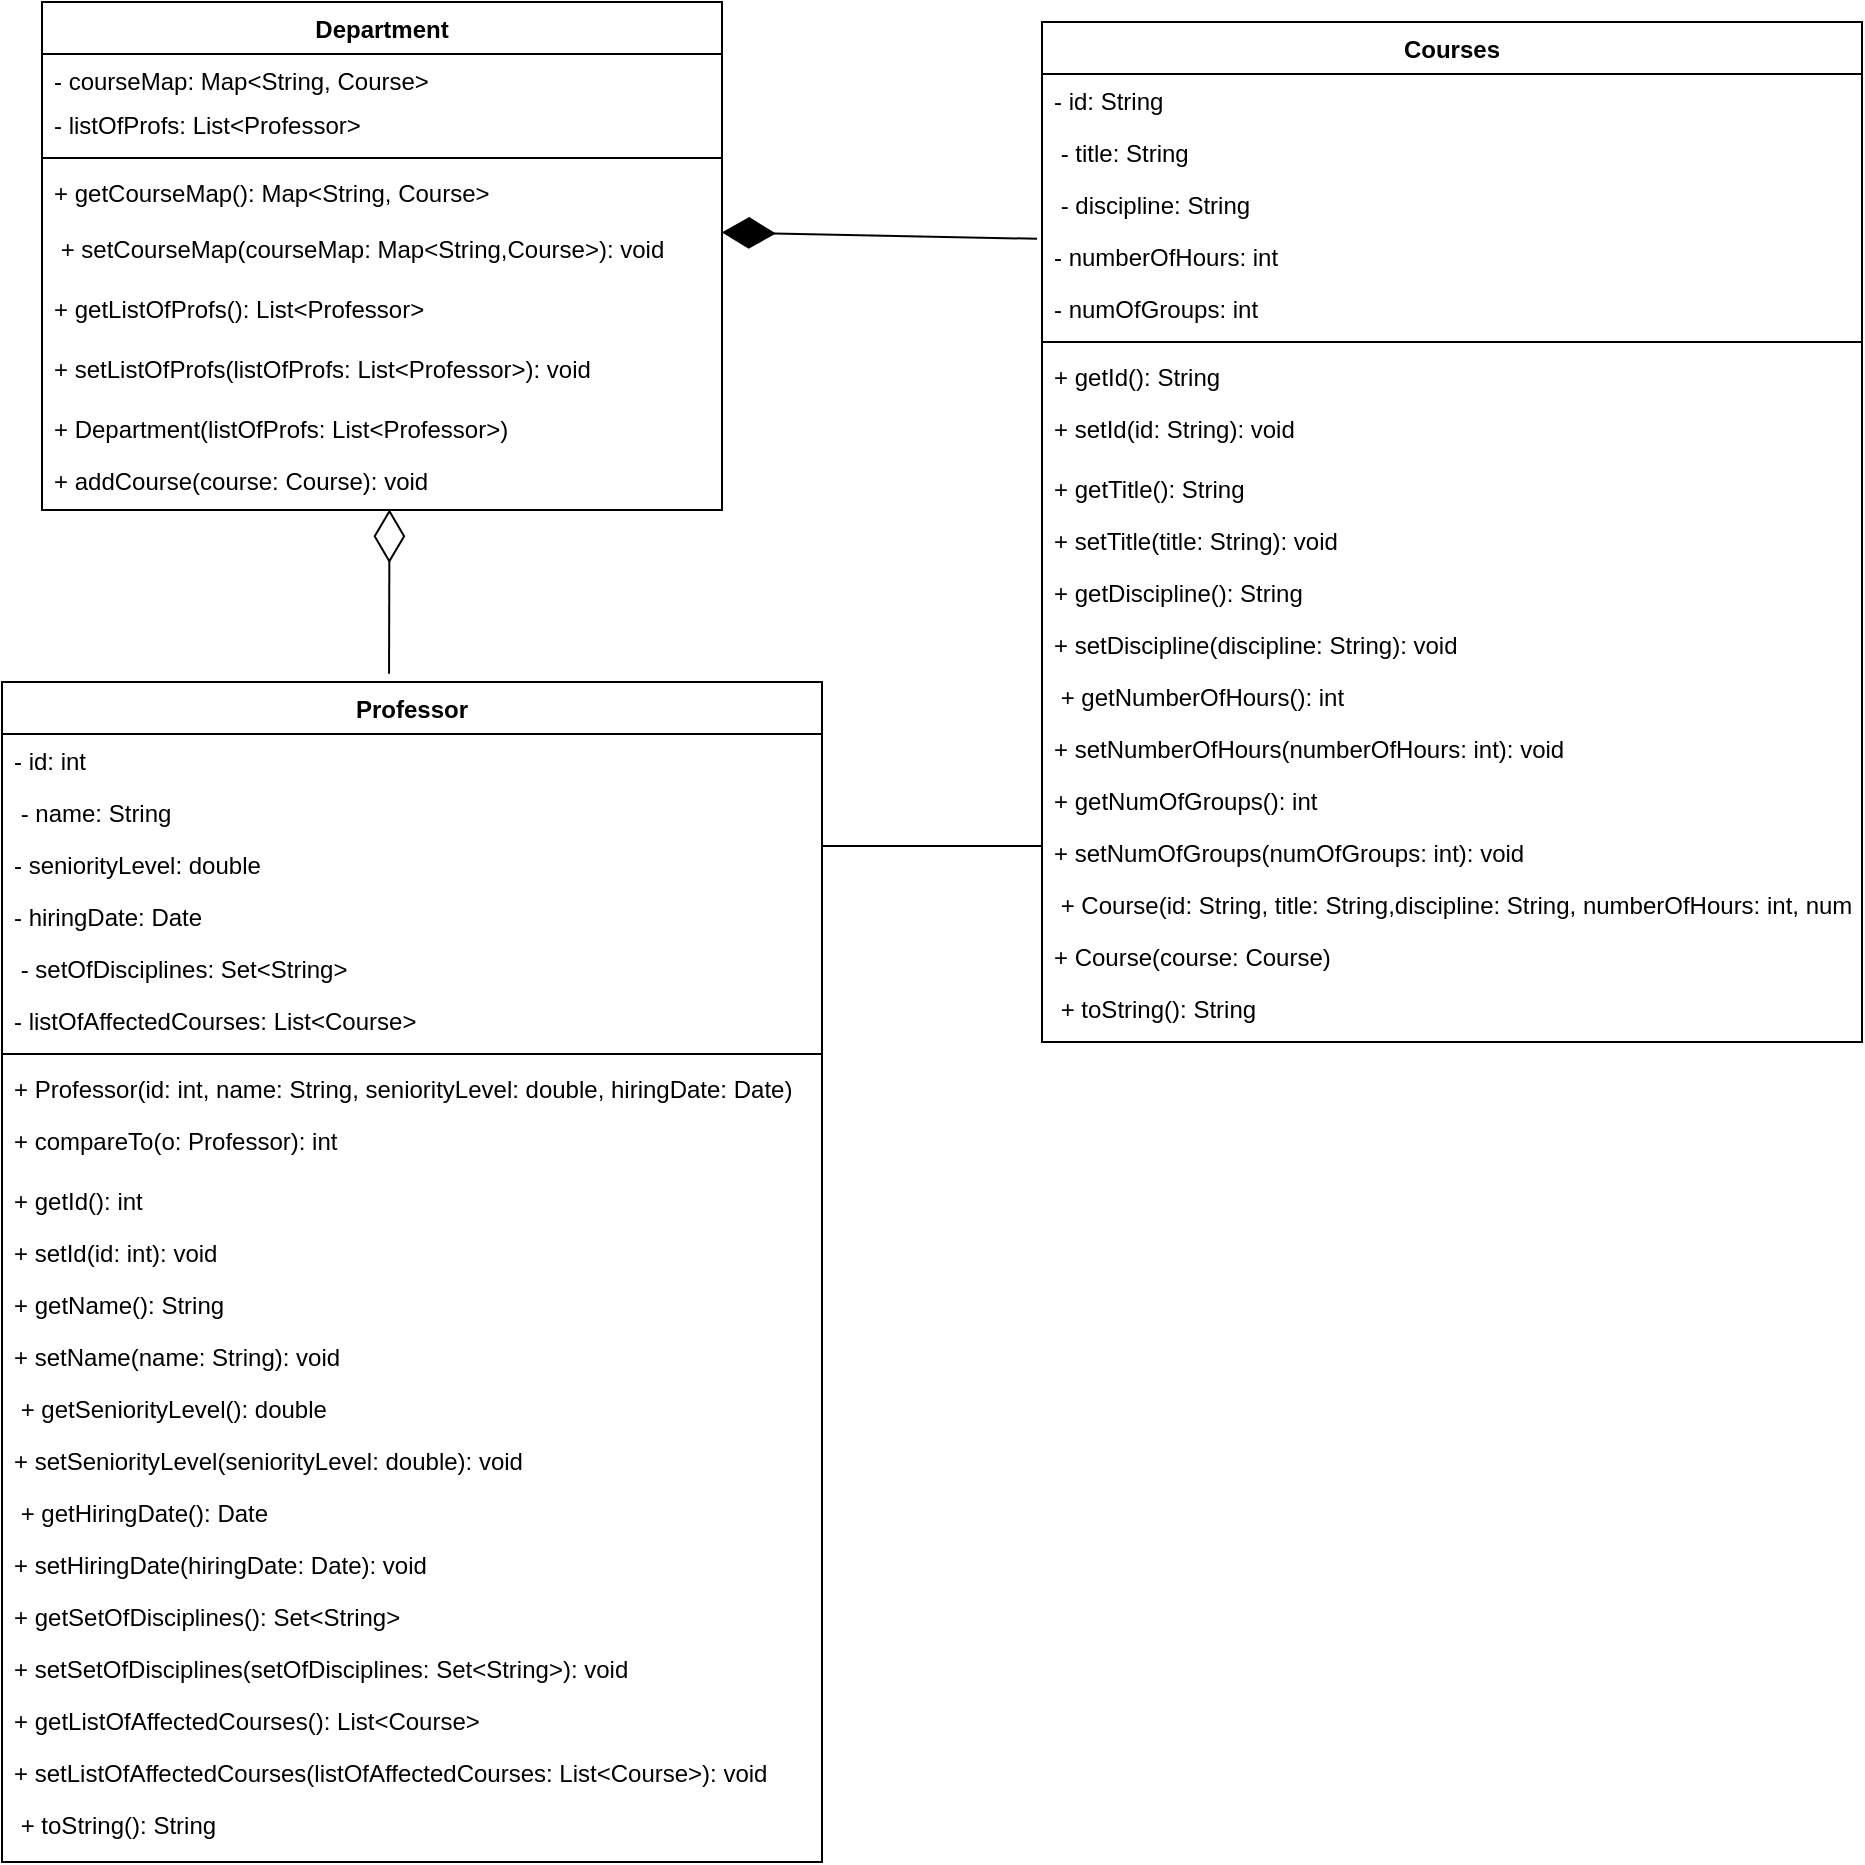 <mxfile version="18.0.1" type="device"><diagram id="C5RBs43oDa-KdzZeNtuy" name="Page-1"><mxGraphModel dx="1038" dy="641" grid="1" gridSize="10" guides="1" tooltips="1" connect="1" arrows="1" fold="1" page="1" pageScale="1" pageWidth="827" pageHeight="1169" math="0" shadow="0"><root><mxCell id="WIyWlLk6GJQsqaUBKTNV-0"/><mxCell id="WIyWlLk6GJQsqaUBKTNV-1" parent="WIyWlLk6GJQsqaUBKTNV-0"/><mxCell id="zkfFHV4jXpPFQw0GAbJ--0" value="Department" style="swimlane;fontStyle=1;align=center;verticalAlign=top;childLayout=stackLayout;horizontal=1;startSize=26;horizontalStack=0;resizeParent=1;resizeLast=0;collapsible=1;marginBottom=0;rounded=0;shadow=0;strokeWidth=1;" parent="WIyWlLk6GJQsqaUBKTNV-1" vertex="1"><mxGeometry x="30" y="120" width="340" height="254" as="geometry"><mxRectangle x="230" y="140" width="160" height="26" as="alternateBounds"/></mxGeometry></mxCell><mxCell id="zkfFHV4jXpPFQw0GAbJ--2" value="- courseMap: Map&lt;String, Course&gt;" style="text;align=left;verticalAlign=top;spacingLeft=4;spacingRight=4;overflow=hidden;rotatable=0;points=[[0,0.5],[1,0.5]];portConstraint=eastwest;rounded=0;shadow=0;html=0;" parent="zkfFHV4jXpPFQw0GAbJ--0" vertex="1"><mxGeometry y="26" width="340" height="22" as="geometry"/></mxCell><mxCell id="zkfFHV4jXpPFQw0GAbJ--3" value="- listOfProfs: List&lt;Professor&gt;" style="text;align=left;verticalAlign=top;spacingLeft=4;spacingRight=4;overflow=hidden;rotatable=0;points=[[0,0.5],[1,0.5]];portConstraint=eastwest;rounded=0;shadow=0;html=0;" parent="zkfFHV4jXpPFQw0GAbJ--0" vertex="1"><mxGeometry y="48" width="340" height="26" as="geometry"/></mxCell><mxCell id="zkfFHV4jXpPFQw0GAbJ--4" value="" style="line;html=1;strokeWidth=1;align=left;verticalAlign=middle;spacingTop=-1;spacingLeft=3;spacingRight=3;rotatable=0;labelPosition=right;points=[];portConstraint=eastwest;" parent="zkfFHV4jXpPFQw0GAbJ--0" vertex="1"><mxGeometry y="74" width="340" height="8" as="geometry"/></mxCell><mxCell id="zkfFHV4jXpPFQw0GAbJ--5" value="+ getCourseMap(): Map&lt;String, Course&gt;" style="text;align=left;verticalAlign=top;spacingLeft=4;spacingRight=4;overflow=hidden;rotatable=0;points=[[0,0.5],[1,0.5]];portConstraint=eastwest;" parent="zkfFHV4jXpPFQw0GAbJ--0" vertex="1"><mxGeometry y="82" width="340" height="28" as="geometry"/></mxCell><mxCell id="CuwMilruXOaXdkZQeSuB-6" value=" + setCourseMap(courseMap: Map&lt;String,Course&gt;): void" style="text;align=left;verticalAlign=top;spacingLeft=4;spacingRight=4;overflow=hidden;rotatable=0;points=[[0,0.5],[1,0.5]];portConstraint=eastwest;" parent="zkfFHV4jXpPFQw0GAbJ--0" vertex="1"><mxGeometry y="110" width="340" height="30" as="geometry"/></mxCell><mxCell id="CuwMilruXOaXdkZQeSuB-7" value="+ getListOfProfs(): List&lt;Professor&gt;" style="text;align=left;verticalAlign=top;spacingLeft=4;spacingRight=4;overflow=hidden;rotatable=0;points=[[0,0.5],[1,0.5]];portConstraint=eastwest;" parent="zkfFHV4jXpPFQw0GAbJ--0" vertex="1"><mxGeometry y="140" width="340" height="30" as="geometry"/></mxCell><mxCell id="CuwMilruXOaXdkZQeSuB-8" value="+ setListOfProfs(listOfProfs: List&lt;Professor&gt;): void  " style="text;align=left;verticalAlign=top;spacingLeft=4;spacingRight=4;overflow=hidden;rotatable=0;points=[[0,0.5],[1,0.5]];portConstraint=eastwest;" parent="zkfFHV4jXpPFQw0GAbJ--0" vertex="1"><mxGeometry y="170" width="340" height="30" as="geometry"/></mxCell><mxCell id="CuwMilruXOaXdkZQeSuB-9" value="+ Department(listOfProfs: List&lt;Professor&gt;)  " style="text;align=left;verticalAlign=top;spacingLeft=4;spacingRight=4;overflow=hidden;rotatable=0;points=[[0,0.5],[1,0.5]];portConstraint=eastwest;" parent="zkfFHV4jXpPFQw0GAbJ--0" vertex="1"><mxGeometry y="200" width="340" height="26" as="geometry"/></mxCell><mxCell id="CuwMilruXOaXdkZQeSuB-10" value="+ addCourse(course: Course): void " style="text;align=left;verticalAlign=top;spacingLeft=4;spacingRight=4;overflow=hidden;rotatable=0;points=[[0,0.5],[1,0.5]];portConstraint=eastwest;" parent="zkfFHV4jXpPFQw0GAbJ--0" vertex="1"><mxGeometry y="226" width="340" height="28" as="geometry"/></mxCell><mxCell id="zkfFHV4jXpPFQw0GAbJ--17" value="Courses" style="swimlane;fontStyle=1;align=center;verticalAlign=top;childLayout=stackLayout;horizontal=1;startSize=26;horizontalStack=0;resizeParent=1;resizeLast=0;collapsible=1;marginBottom=0;rounded=0;shadow=0;strokeWidth=1;" parent="WIyWlLk6GJQsqaUBKTNV-1" vertex="1"><mxGeometry x="530" y="130" width="410" height="510" as="geometry"><mxRectangle x="550" y="140" width="160" height="26" as="alternateBounds"/></mxGeometry></mxCell><mxCell id="zkfFHV4jXpPFQw0GAbJ--18" value="- id: String " style="text;align=left;verticalAlign=top;spacingLeft=4;spacingRight=4;overflow=hidden;rotatable=0;points=[[0,0.5],[1,0.5]];portConstraint=eastwest;" parent="zkfFHV4jXpPFQw0GAbJ--17" vertex="1"><mxGeometry y="26" width="410" height="26" as="geometry"/></mxCell><mxCell id="zkfFHV4jXpPFQw0GAbJ--19" value=" - title: String" style="text;align=left;verticalAlign=top;spacingLeft=4;spacingRight=4;overflow=hidden;rotatable=0;points=[[0,0.5],[1,0.5]];portConstraint=eastwest;rounded=0;shadow=0;html=0;" parent="zkfFHV4jXpPFQw0GAbJ--17" vertex="1"><mxGeometry y="52" width="410" height="26" as="geometry"/></mxCell><mxCell id="zkfFHV4jXpPFQw0GAbJ--20" value=" - discipline: String" style="text;align=left;verticalAlign=top;spacingLeft=4;spacingRight=4;overflow=hidden;rotatable=0;points=[[0,0.5],[1,0.5]];portConstraint=eastwest;rounded=0;shadow=0;html=0;" parent="zkfFHV4jXpPFQw0GAbJ--17" vertex="1"><mxGeometry y="78" width="410" height="26" as="geometry"/></mxCell><mxCell id="zkfFHV4jXpPFQw0GAbJ--21" value="- numberOfHours: int" style="text;align=left;verticalAlign=top;spacingLeft=4;spacingRight=4;overflow=hidden;rotatable=0;points=[[0,0.5],[1,0.5]];portConstraint=eastwest;rounded=0;shadow=0;html=0;" parent="zkfFHV4jXpPFQw0GAbJ--17" vertex="1"><mxGeometry y="104" width="410" height="26" as="geometry"/></mxCell><mxCell id="zkfFHV4jXpPFQw0GAbJ--22" value="- numOfGroups: int" style="text;align=left;verticalAlign=top;spacingLeft=4;spacingRight=4;overflow=hidden;rotatable=0;points=[[0,0.5],[1,0.5]];portConstraint=eastwest;rounded=0;shadow=0;html=0;" parent="zkfFHV4jXpPFQw0GAbJ--17" vertex="1"><mxGeometry y="130" width="410" height="26" as="geometry"/></mxCell><mxCell id="zkfFHV4jXpPFQw0GAbJ--23" value="" style="line;html=1;strokeWidth=1;align=left;verticalAlign=middle;spacingTop=-1;spacingLeft=3;spacingRight=3;rotatable=0;labelPosition=right;points=[];portConstraint=eastwest;" parent="zkfFHV4jXpPFQw0GAbJ--17" vertex="1"><mxGeometry y="156" width="410" height="8" as="geometry"/></mxCell><mxCell id="zkfFHV4jXpPFQw0GAbJ--24" value="+ getId(): String" style="text;align=left;verticalAlign=top;spacingLeft=4;spacingRight=4;overflow=hidden;rotatable=0;points=[[0,0.5],[1,0.5]];portConstraint=eastwest;" parent="zkfFHV4jXpPFQw0GAbJ--17" vertex="1"><mxGeometry y="164" width="410" height="26" as="geometry"/></mxCell><mxCell id="zkfFHV4jXpPFQw0GAbJ--25" value="+ setId(id: String): void&#10; " style="text;align=left;verticalAlign=top;spacingLeft=4;spacingRight=4;overflow=hidden;rotatable=0;points=[[0,0.5],[1,0.5]];portConstraint=eastwest;" parent="zkfFHV4jXpPFQw0GAbJ--17" vertex="1"><mxGeometry y="190" width="410" height="30" as="geometry"/></mxCell><mxCell id="CuwMilruXOaXdkZQeSuB-11" value="+ getTitle(): String  " style="text;align=left;verticalAlign=top;spacingLeft=4;spacingRight=4;overflow=hidden;rotatable=0;points=[[0,0.5],[1,0.5]];portConstraint=eastwest;" parent="zkfFHV4jXpPFQw0GAbJ--17" vertex="1"><mxGeometry y="220" width="410" height="26" as="geometry"/></mxCell><mxCell id="CuwMilruXOaXdkZQeSuB-12" value="+ setTitle(title: String): void " style="text;align=left;verticalAlign=top;spacingLeft=4;spacingRight=4;overflow=hidden;rotatable=0;points=[[0,0.5],[1,0.5]];portConstraint=eastwest;" parent="zkfFHV4jXpPFQw0GAbJ--17" vertex="1"><mxGeometry y="246" width="410" height="26" as="geometry"/></mxCell><mxCell id="CuwMilruXOaXdkZQeSuB-13" value="+ getDiscipline(): String" style="text;align=left;verticalAlign=top;spacingLeft=4;spacingRight=4;overflow=hidden;rotatable=0;points=[[0,0.5],[1,0.5]];portConstraint=eastwest;" parent="zkfFHV4jXpPFQw0GAbJ--17" vertex="1"><mxGeometry y="272" width="410" height="26" as="geometry"/></mxCell><mxCell id="CuwMilruXOaXdkZQeSuB-14" value="+ setDiscipline(discipline: String): void" style="text;align=left;verticalAlign=top;spacingLeft=4;spacingRight=4;overflow=hidden;rotatable=0;points=[[0,0.5],[1,0.5]];portConstraint=eastwest;" parent="zkfFHV4jXpPFQw0GAbJ--17" vertex="1"><mxGeometry y="298" width="410" height="26" as="geometry"/></mxCell><mxCell id="CuwMilruXOaXdkZQeSuB-15" value=" + getNumberOfHours(): int " style="text;align=left;verticalAlign=top;spacingLeft=4;spacingRight=4;overflow=hidden;rotatable=0;points=[[0,0.5],[1,0.5]];portConstraint=eastwest;" parent="zkfFHV4jXpPFQw0GAbJ--17" vertex="1"><mxGeometry y="324" width="410" height="26" as="geometry"/></mxCell><mxCell id="CuwMilruXOaXdkZQeSuB-16" value="+ setNumberOfHours(numberOfHours: int): void   " style="text;align=left;verticalAlign=top;spacingLeft=4;spacingRight=4;overflow=hidden;rotatable=0;points=[[0,0.5],[1,0.5]];portConstraint=eastwest;" parent="zkfFHV4jXpPFQw0GAbJ--17" vertex="1"><mxGeometry y="350" width="410" height="26" as="geometry"/></mxCell><mxCell id="CuwMilruXOaXdkZQeSuB-17" value="+ getNumOfGroups(): int  " style="text;align=left;verticalAlign=top;spacingLeft=4;spacingRight=4;overflow=hidden;rotatable=0;points=[[0,0.5],[1,0.5]];portConstraint=eastwest;" parent="zkfFHV4jXpPFQw0GAbJ--17" vertex="1"><mxGeometry y="376" width="410" height="26" as="geometry"/></mxCell><mxCell id="CuwMilruXOaXdkZQeSuB-18" value="+ setNumOfGroups(numOfGroups: int): void   " style="text;align=left;verticalAlign=top;spacingLeft=4;spacingRight=4;overflow=hidden;rotatable=0;points=[[0,0.5],[1,0.5]];portConstraint=eastwest;" parent="zkfFHV4jXpPFQw0GAbJ--17" vertex="1"><mxGeometry y="402" width="410" height="26" as="geometry"/></mxCell><mxCell id="CuwMilruXOaXdkZQeSuB-19" value=" + Course(id: String, title: String,discipline: String, numberOfHours: int, numOfGroups: int)   " style="text;align=left;verticalAlign=top;spacingLeft=4;spacingRight=4;overflow=hidden;rotatable=0;points=[[0,0.5],[1,0.5]];portConstraint=eastwest;" parent="zkfFHV4jXpPFQw0GAbJ--17" vertex="1"><mxGeometry y="428" width="410" height="26" as="geometry"/></mxCell><mxCell id="CuwMilruXOaXdkZQeSuB-20" value="+ Course(course: Course)" style="text;align=left;verticalAlign=top;spacingLeft=4;spacingRight=4;overflow=hidden;rotatable=0;points=[[0,0.5],[1,0.5]];portConstraint=eastwest;" parent="zkfFHV4jXpPFQw0GAbJ--17" vertex="1"><mxGeometry y="454" width="410" height="26" as="geometry"/></mxCell><mxCell id="CuwMilruXOaXdkZQeSuB-21" value=" + toString(): String " style="text;align=left;verticalAlign=top;spacingLeft=4;spacingRight=4;overflow=hidden;rotatable=0;points=[[0,0.5],[1,0.5]];portConstraint=eastwest;" parent="zkfFHV4jXpPFQw0GAbJ--17" vertex="1"><mxGeometry y="480" width="410" height="26" as="geometry"/></mxCell><mxCell id="CuwMilruXOaXdkZQeSuB-23" value="Professor" style="swimlane;fontStyle=1;align=center;verticalAlign=top;childLayout=stackLayout;horizontal=1;startSize=26;horizontalStack=0;resizeParent=1;resizeLast=0;collapsible=1;marginBottom=0;rounded=0;shadow=0;strokeWidth=1;" parent="WIyWlLk6GJQsqaUBKTNV-1" vertex="1"><mxGeometry x="10" y="460" width="410" height="590" as="geometry"><mxRectangle x="550" y="140" width="160" height="26" as="alternateBounds"/></mxGeometry></mxCell><mxCell id="CuwMilruXOaXdkZQeSuB-24" value="- id: int" style="text;align=left;verticalAlign=top;spacingLeft=4;spacingRight=4;overflow=hidden;rotatable=0;points=[[0,0.5],[1,0.5]];portConstraint=eastwest;" parent="CuwMilruXOaXdkZQeSuB-23" vertex="1"><mxGeometry y="26" width="410" height="26" as="geometry"/></mxCell><mxCell id="CuwMilruXOaXdkZQeSuB-26" value=" - name: String    " style="text;align=left;verticalAlign=top;spacingLeft=4;spacingRight=4;overflow=hidden;rotatable=0;points=[[0,0.5],[1,0.5]];portConstraint=eastwest;rounded=0;shadow=0;html=0;" parent="CuwMilruXOaXdkZQeSuB-23" vertex="1"><mxGeometry y="52" width="410" height="26" as="geometry"/></mxCell><mxCell id="CuwMilruXOaXdkZQeSuB-27" value="- seniorityLevel: double" style="text;align=left;verticalAlign=top;spacingLeft=4;spacingRight=4;overflow=hidden;rotatable=0;points=[[0,0.5],[1,0.5]];portConstraint=eastwest;rounded=0;shadow=0;html=0;" parent="CuwMilruXOaXdkZQeSuB-23" vertex="1"><mxGeometry y="78" width="410" height="26" as="geometry"/></mxCell><mxCell id="CuwMilruXOaXdkZQeSuB-28" value="- hiringDate: Date" style="text;align=left;verticalAlign=top;spacingLeft=4;spacingRight=4;overflow=hidden;rotatable=0;points=[[0,0.5],[1,0.5]];portConstraint=eastwest;rounded=0;shadow=0;html=0;" parent="CuwMilruXOaXdkZQeSuB-23" vertex="1"><mxGeometry y="104" width="410" height="26" as="geometry"/></mxCell><mxCell id="CuwMilruXOaXdkZQeSuB-44" value=" - setOfDisciplines: Set&lt;String&gt;" style="text;align=left;verticalAlign=top;spacingLeft=4;spacingRight=4;overflow=hidden;rotatable=0;points=[[0,0.5],[1,0.5]];portConstraint=eastwest;rounded=0;shadow=0;html=0;" parent="CuwMilruXOaXdkZQeSuB-23" vertex="1"><mxGeometry y="130" width="410" height="26" as="geometry"/></mxCell><mxCell id="CuwMilruXOaXdkZQeSuB-43" value="- listOfAffectedCourses: List&lt;Course&gt;" style="text;align=left;verticalAlign=top;spacingLeft=4;spacingRight=4;overflow=hidden;rotatable=0;points=[[0,0.5],[1,0.5]];portConstraint=eastwest;rounded=0;shadow=0;html=0;" parent="CuwMilruXOaXdkZQeSuB-23" vertex="1"><mxGeometry y="156" width="410" height="26" as="geometry"/></mxCell><mxCell id="CuwMilruXOaXdkZQeSuB-29" value="" style="line;html=1;strokeWidth=1;align=left;verticalAlign=middle;spacingTop=-1;spacingLeft=3;spacingRight=3;rotatable=0;labelPosition=right;points=[];portConstraint=eastwest;" parent="CuwMilruXOaXdkZQeSuB-23" vertex="1"><mxGeometry y="182" width="410" height="8" as="geometry"/></mxCell><mxCell id="CuwMilruXOaXdkZQeSuB-30" value="+ Professor(id: int, name: String, seniorityLevel: double, hiringDate: Date) " style="text;align=left;verticalAlign=top;spacingLeft=4;spacingRight=4;overflow=hidden;rotatable=0;points=[[0,0.5],[1,0.5]];portConstraint=eastwest;" parent="CuwMilruXOaXdkZQeSuB-23" vertex="1"><mxGeometry y="190" width="410" height="26" as="geometry"/></mxCell><mxCell id="CuwMilruXOaXdkZQeSuB-31" value="+ compareTo(o: Professor): int " style="text;align=left;verticalAlign=top;spacingLeft=4;spacingRight=4;overflow=hidden;rotatable=0;points=[[0,0.5],[1,0.5]];portConstraint=eastwest;" parent="CuwMilruXOaXdkZQeSuB-23" vertex="1"><mxGeometry y="216" width="410" height="30" as="geometry"/></mxCell><mxCell id="CuwMilruXOaXdkZQeSuB-32" value="+ getId(): int     " style="text;align=left;verticalAlign=top;spacingLeft=4;spacingRight=4;overflow=hidden;rotatable=0;points=[[0,0.5],[1,0.5]];portConstraint=eastwest;" parent="CuwMilruXOaXdkZQeSuB-23" vertex="1"><mxGeometry y="246" width="410" height="26" as="geometry"/></mxCell><mxCell id="CuwMilruXOaXdkZQeSuB-33" value="+ setId(id: int): void " style="text;align=left;verticalAlign=top;spacingLeft=4;spacingRight=4;overflow=hidden;rotatable=0;points=[[0,0.5],[1,0.5]];portConstraint=eastwest;" parent="CuwMilruXOaXdkZQeSuB-23" vertex="1"><mxGeometry y="272" width="410" height="26" as="geometry"/></mxCell><mxCell id="CuwMilruXOaXdkZQeSuB-34" value="+ getName(): String  " style="text;align=left;verticalAlign=top;spacingLeft=4;spacingRight=4;overflow=hidden;rotatable=0;points=[[0,0.5],[1,0.5]];portConstraint=eastwest;" parent="CuwMilruXOaXdkZQeSuB-23" vertex="1"><mxGeometry y="298" width="410" height="26" as="geometry"/></mxCell><mxCell id="CuwMilruXOaXdkZQeSuB-35" value="+ setName(name: String): void" style="text;align=left;verticalAlign=top;spacingLeft=4;spacingRight=4;overflow=hidden;rotatable=0;points=[[0,0.5],[1,0.5]];portConstraint=eastwest;" parent="CuwMilruXOaXdkZQeSuB-23" vertex="1"><mxGeometry y="324" width="410" height="26" as="geometry"/></mxCell><mxCell id="CuwMilruXOaXdkZQeSuB-36" value=" + getSeniorityLevel(): double " style="text;align=left;verticalAlign=top;spacingLeft=4;spacingRight=4;overflow=hidden;rotatable=0;points=[[0,0.5],[1,0.5]];portConstraint=eastwest;" parent="CuwMilruXOaXdkZQeSuB-23" vertex="1"><mxGeometry y="350" width="410" height="26" as="geometry"/></mxCell><mxCell id="CuwMilruXOaXdkZQeSuB-37" value="+ setSeniorityLevel(seniorityLevel: double): void  " style="text;align=left;verticalAlign=top;spacingLeft=4;spacingRight=4;overflow=hidden;rotatable=0;points=[[0,0.5],[1,0.5]];portConstraint=eastwest;" parent="CuwMilruXOaXdkZQeSuB-23" vertex="1"><mxGeometry y="376" width="410" height="26" as="geometry"/></mxCell><mxCell id="CuwMilruXOaXdkZQeSuB-38" value=" + getHiringDate(): Date " style="text;align=left;verticalAlign=top;spacingLeft=4;spacingRight=4;overflow=hidden;rotatable=0;points=[[0,0.5],[1,0.5]];portConstraint=eastwest;" parent="CuwMilruXOaXdkZQeSuB-23" vertex="1"><mxGeometry y="402" width="410" height="26" as="geometry"/></mxCell><mxCell id="CuwMilruXOaXdkZQeSuB-39" value="+ setHiringDate(hiringDate: Date): void" style="text;align=left;verticalAlign=top;spacingLeft=4;spacingRight=4;overflow=hidden;rotatable=0;points=[[0,0.5],[1,0.5]];portConstraint=eastwest;" parent="CuwMilruXOaXdkZQeSuB-23" vertex="1"><mxGeometry y="428" width="410" height="26" as="geometry"/></mxCell><mxCell id="CuwMilruXOaXdkZQeSuB-40" value="+ getSetOfDisciplines(): Set&lt;String&gt;" style="text;align=left;verticalAlign=top;spacingLeft=4;spacingRight=4;overflow=hidden;rotatable=0;points=[[0,0.5],[1,0.5]];portConstraint=eastwest;" parent="CuwMilruXOaXdkZQeSuB-23" vertex="1"><mxGeometry y="454" width="410" height="26" as="geometry"/></mxCell><mxCell id="CuwMilruXOaXdkZQeSuB-41" value="+ setSetOfDisciplines(setOfDisciplines: Set&lt;String&gt;): void" style="text;align=left;verticalAlign=top;spacingLeft=4;spacingRight=4;overflow=hidden;rotatable=0;points=[[0,0.5],[1,0.5]];portConstraint=eastwest;" parent="CuwMilruXOaXdkZQeSuB-23" vertex="1"><mxGeometry y="480" width="410" height="26" as="geometry"/></mxCell><mxCell id="CuwMilruXOaXdkZQeSuB-42" value="+ getListOfAffectedCourses(): List&lt;Course&gt; " style="text;align=left;verticalAlign=top;spacingLeft=4;spacingRight=4;overflow=hidden;rotatable=0;points=[[0,0.5],[1,0.5]];portConstraint=eastwest;" parent="CuwMilruXOaXdkZQeSuB-23" vertex="1"><mxGeometry y="506" width="410" height="26" as="geometry"/></mxCell><mxCell id="CuwMilruXOaXdkZQeSuB-45" value="+ setListOfAffectedCourses(listOfAffectedCourses: List&lt;Course&gt;): void     " style="text;align=left;verticalAlign=top;spacingLeft=4;spacingRight=4;overflow=hidden;rotatable=0;points=[[0,0.5],[1,0.5]];portConstraint=eastwest;" parent="CuwMilruXOaXdkZQeSuB-23" vertex="1"><mxGeometry y="532" width="410" height="26" as="geometry"/></mxCell><mxCell id="CuwMilruXOaXdkZQeSuB-47" value=" + toString(): String     " style="text;align=left;verticalAlign=top;spacingLeft=4;spacingRight=4;overflow=hidden;rotatable=0;points=[[0,0.5],[1,0.5]];portConstraint=eastwest;" parent="CuwMilruXOaXdkZQeSuB-23" vertex="1"><mxGeometry y="558" width="410" height="26" as="geometry"/></mxCell><mxCell id="CuwMilruXOaXdkZQeSuB-48" value="" style="endArrow=diamondThin;endFill=1;endSize=24;html=1;rounded=0;entryX=1;entryY=0.173;entryDx=0;entryDy=0;entryPerimeter=0;exitX=-0.006;exitY=0.169;exitDx=0;exitDy=0;exitPerimeter=0;" parent="WIyWlLk6GJQsqaUBKTNV-1" source="zkfFHV4jXpPFQw0GAbJ--21" target="CuwMilruXOaXdkZQeSuB-6" edge="1"><mxGeometry width="160" relative="1" as="geometry"><mxPoint x="440" y="340" as="sourcePoint"/><mxPoint x="530" y="230" as="targetPoint"/></mxGeometry></mxCell><mxCell id="CuwMilruXOaXdkZQeSuB-52" value="" style="endArrow=diamondThin;endFill=0;endSize=24;html=1;rounded=0;entryX=0.511;entryY=0.986;entryDx=0;entryDy=0;entryPerimeter=0;exitX=0.472;exitY=-0.007;exitDx=0;exitDy=0;exitPerimeter=0;" parent="WIyWlLk6GJQsqaUBKTNV-1" source="CuwMilruXOaXdkZQeSuB-23" target="CuwMilruXOaXdkZQeSuB-10" edge="1"><mxGeometry width="160" relative="1" as="geometry"><mxPoint x="204" y="450" as="sourcePoint"/><mxPoint x="230" y="390" as="targetPoint"/></mxGeometry></mxCell><mxCell id="CuwMilruXOaXdkZQeSuB-53" value="" style="line;strokeWidth=1;fillColor=none;align=left;verticalAlign=middle;spacingTop=-1;spacingLeft=3;spacingRight=3;rotatable=0;labelPosition=right;points=[];portConstraint=eastwest;" parent="WIyWlLk6GJQsqaUBKTNV-1" vertex="1"><mxGeometry x="420" y="538" width="110" height="8" as="geometry"/></mxCell></root></mxGraphModel></diagram></mxfile>